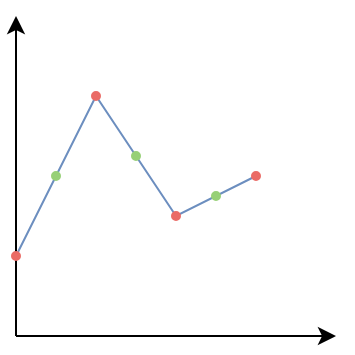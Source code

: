 <mxfile version="24.2.5" type="github" pages="3">
  <diagram name="Page-1" id="7lC1wY_W-eXGNm7Z-748">
    <mxGraphModel dx="441" dy="233" grid="1" gridSize="10" guides="1" tooltips="1" connect="1" arrows="1" fold="1" page="1" pageScale="1" pageWidth="827" pageHeight="1169" math="0" shadow="0">
      <root>
        <mxCell id="0" />
        <mxCell id="1" parent="0" />
        <mxCell id="-79znvVerR0_qtRQGJDM-1" value="" style="endArrow=classic;html=1;rounded=0;" parent="1" edge="1">
          <mxGeometry width="50" height="50" relative="1" as="geometry">
            <mxPoint x="360" y="240" as="sourcePoint" />
            <mxPoint x="520" y="240" as="targetPoint" />
          </mxGeometry>
        </mxCell>
        <mxCell id="-79znvVerR0_qtRQGJDM-2" value="" style="endArrow=classic;html=1;rounded=0;" parent="1" edge="1">
          <mxGeometry width="50" height="50" relative="1" as="geometry">
            <mxPoint x="360" y="240" as="sourcePoint" />
            <mxPoint x="360" y="80" as="targetPoint" />
          </mxGeometry>
        </mxCell>
        <mxCell id="-79znvVerR0_qtRQGJDM-3" value="" style="endArrow=none;html=1;rounded=0;fillColor=#dae8fc;strokeColor=#6c8ebf;" parent="1" edge="1">
          <mxGeometry width="50" height="50" relative="1" as="geometry">
            <mxPoint x="360" y="200" as="sourcePoint" />
            <mxPoint x="480" y="160" as="targetPoint" />
            <Array as="points">
              <mxPoint x="400" y="120" />
              <mxPoint x="440" y="180" />
            </Array>
          </mxGeometry>
        </mxCell>
        <mxCell id="-79znvVerR0_qtRQGJDM-5" value="" style="ellipse;whiteSpace=wrap;html=1;aspect=fixed;fillStyle=auto;fillColor=#EA6B66;strokeColor=#EA6B66;" parent="1" vertex="1">
          <mxGeometry x="478" y="158" width="4" height="4" as="geometry" />
        </mxCell>
        <mxCell id="-79znvVerR0_qtRQGJDM-6" value="" style="ellipse;whiteSpace=wrap;html=1;aspect=fixed;fillStyle=auto;fillColor=#EA6B66;strokeColor=#EA6B66;" parent="1" vertex="1">
          <mxGeometry x="438" y="178" width="4" height="4" as="geometry" />
        </mxCell>
        <mxCell id="-79znvVerR0_qtRQGJDM-7" value="" style="ellipse;whiteSpace=wrap;html=1;aspect=fixed;fillStyle=auto;fillColor=#EA6B66;strokeColor=#EA6B66;" parent="1" vertex="1">
          <mxGeometry x="398" y="118" width="4" height="4" as="geometry" />
        </mxCell>
        <mxCell id="-79znvVerR0_qtRQGJDM-8" value="" style="ellipse;whiteSpace=wrap;html=1;aspect=fixed;fillStyle=auto;fillColor=#EA6B66;strokeColor=#EA6B66;" parent="1" vertex="1">
          <mxGeometry x="358" y="198" width="4" height="4" as="geometry" />
        </mxCell>
        <mxCell id="-79znvVerR0_qtRQGJDM-9" value="" style="ellipse;whiteSpace=wrap;html=1;aspect=fixed;fillStyle=auto;fillColor=#97D077;strokeColor=#97D077;" parent="1" vertex="1">
          <mxGeometry x="458" y="168" width="4" height="4" as="geometry" />
        </mxCell>
        <mxCell id="-79znvVerR0_qtRQGJDM-14" value="" style="ellipse;whiteSpace=wrap;html=1;aspect=fixed;fillStyle=auto;fillColor=#97D077;strokeColor=#97D077;" parent="1" vertex="1">
          <mxGeometry x="418" y="148" width="4" height="4" as="geometry" />
        </mxCell>
        <mxCell id="-79znvVerR0_qtRQGJDM-15" value="" style="ellipse;whiteSpace=wrap;html=1;aspect=fixed;fillStyle=auto;fillColor=#97D077;strokeColor=#97D077;" parent="1" vertex="1">
          <mxGeometry x="378" y="158" width="4" height="4" as="geometry" />
        </mxCell>
      </root>
    </mxGraphModel>
  </diagram>
  <diagram id="3DKmyJG8LxUqgfcEALIt" name="Kretstegning">
    <mxGraphModel dx="690" dy="765" grid="1" gridSize="10" guides="1" tooltips="1" connect="1" arrows="1" fold="1" page="0" pageScale="1" pageWidth="827" pageHeight="1169" math="0" shadow="0">
      <root>
        <mxCell id="0" />
        <mxCell id="1" parent="0" />
        <mxCell id="Viza8qYaEhnaP10Toxvq-2" value="" style="endArrow=none;html=1;rounded=0;fillColor=#f8cecc;strokeColor=#b85450;" edge="1" parent="1">
          <mxGeometry width="50" height="50" relative="1" as="geometry">
            <mxPoint x="340" y="220" as="sourcePoint" />
            <mxPoint x="460" y="220" as="targetPoint" />
          </mxGeometry>
        </mxCell>
        <mxCell id="Viza8qYaEhnaP10Toxvq-3" value="" style="endArrow=none;html=1;rounded=0;fillColor=#f8cecc;strokeColor=#b85450;" edge="1" parent="1">
          <mxGeometry width="50" height="50" relative="1" as="geometry">
            <mxPoint x="340" y="310" as="sourcePoint" />
            <mxPoint x="460" y="310" as="targetPoint" />
          </mxGeometry>
        </mxCell>
        <mxCell id="Viza8qYaEhnaP10Toxvq-6" value="" style="endArrow=none;html=1;rounded=0;fillColor=#f8cecc;strokeColor=#b85450;" edge="1" parent="1">
          <mxGeometry width="50" height="50" relative="1" as="geometry">
            <mxPoint x="340" y="129.79" as="sourcePoint" />
            <mxPoint x="460" y="129.79" as="targetPoint" />
          </mxGeometry>
        </mxCell>
        <mxCell id="Viza8qYaEhnaP10Toxvq-7" value="Wedge Board" style="rounded=0;whiteSpace=wrap;html=1;align=left;verticalAlign=middle;labelPosition=center;verticalLabelPosition=middle;" vertex="1" parent="1">
          <mxGeometry x="320" y="-140" width="160" height="160" as="geometry" />
        </mxCell>
        <mxCell id="Viza8qYaEhnaP10Toxvq-8" value="GPIO20" style="text;html=1;align=right;verticalAlign=middle;resizable=0;points=[];autosize=1;strokeColor=none;fillColor=none;fontSize=9;spacingLeft=0;spacingTop=0;spacingRight=4;" vertex="1" parent="1">
          <mxGeometry x="420" y="-100" width="60" height="20" as="geometry" />
        </mxCell>
        <mxCell id="Viza8qYaEhnaP10Toxvq-9" value="GPIO19" style="text;html=1;align=right;verticalAlign=middle;resizable=0;points=[];autosize=1;strokeColor=none;fillColor=none;fontSize=9;spacingLeft=0;spacingTop=0;spacingRight=4;" vertex="1" parent="1">
          <mxGeometry x="420" y="-120" width="60" height="20" as="geometry" />
        </mxCell>
        <mxCell id="Viza8qYaEhnaP10Toxvq-10" value="GPIO18" style="text;html=1;align=right;verticalAlign=middle;resizable=0;points=[];autosize=1;strokeColor=none;fillColor=none;fontSize=9;spacingLeft=0;spacingTop=0;spacingRight=4;" vertex="1" parent="1">
          <mxGeometry x="420" y="-140" width="60" height="20" as="geometry" />
        </mxCell>
        <mxCell id="Viza8qYaEhnaP10Toxvq-11" value="GPIO22" style="text;html=1;align=right;verticalAlign=middle;resizable=0;points=[];autosize=1;strokeColor=none;fillColor=none;fontSize=9;spacingLeft=0;spacingTop=0;spacingRight=4;" vertex="1" parent="1">
          <mxGeometry x="420" y="-60" width="60" height="20" as="geometry" />
        </mxCell>
        <mxCell id="Viza8qYaEhnaP10Toxvq-12" value="GPIO21" style="text;html=1;align=right;verticalAlign=middle;resizable=0;points=[];autosize=1;strokeColor=none;fillColor=none;fontSize=9;spacingLeft=0;spacingTop=0;spacingRight=4;" vertex="1" parent="1">
          <mxGeometry x="420" y="-80" width="60" height="20" as="geometry" />
        </mxCell>
        <mxCell id="Viza8qYaEhnaP10Toxvq-13" value="GPIO26" style="text;html=1;align=right;verticalAlign=middle;resizable=0;points=[];autosize=1;strokeColor=none;fillColor=none;fontSize=9;spacingLeft=0;spacingTop=0;spacingRight=4;" vertex="1" parent="1">
          <mxGeometry x="420" y="-40" width="60" height="20" as="geometry" />
        </mxCell>
        <mxCell id="Viza8qYaEhnaP10Toxvq-14" value="GPIO27" style="text;html=1;align=right;verticalAlign=middle;resizable=0;points=[];autosize=1;strokeColor=none;fillColor=none;fontSize=9;spacingLeft=0;spacingTop=0;spacingRight=4;" vertex="1" parent="1">
          <mxGeometry x="420" y="-20" width="60" height="20" as="geometry" />
        </mxCell>
        <mxCell id="Viza8qYaEhnaP10Toxvq-15" value="GND" style="text;html=1;align=right;verticalAlign=middle;resizable=0;points=[];autosize=1;strokeColor=none;fillColor=none;fontSize=9;horizontal=1;rotation=90;spacingLeft=0;spacingTop=0;spacingRight=4;" vertex="1" parent="1">
          <mxGeometry x="340" y="-10" width="40" height="20" as="geometry" />
        </mxCell>
        <mxCell id="Viza8qYaEhnaP10Toxvq-16" value="3.3V" style="text;html=1;align=right;verticalAlign=middle;resizable=0;points=[];autosize=1;strokeColor=none;fillColor=none;fontSize=9;rotation=90;spacingLeft=0;spacingTop=0;spacingRight=4;" vertex="1" parent="1">
          <mxGeometry x="380" y="-10" width="40" height="20" as="geometry" />
        </mxCell>
        <mxCell id="Viza8qYaEhnaP10Toxvq-19" value="" style="endArrow=classic;html=1;rounded=0;fillColor=#dae8fc;strokeColor=#6c8ebf;" edge="1" parent="1" source="Viza8qYaEhnaP10Toxvq-54">
          <mxGeometry width="50" height="50" relative="1" as="geometry">
            <mxPoint x="510" y="-90.18" as="sourcePoint" />
            <mxPoint x="480" y="-90.18" as="targetPoint" />
            <Array as="points">
              <mxPoint x="540" y="350" />
              <mxPoint x="540" y="-90" />
            </Array>
          </mxGeometry>
        </mxCell>
        <mxCell id="Viza8qYaEhnaP10Toxvq-20" value="" style="endArrow=classic;html=1;rounded=0;fillColor=#dae8fc;strokeColor=#6c8ebf;" edge="1" parent="1" source="Viza8qYaEhnaP10Toxvq-64">
          <mxGeometry width="50" height="50" relative="1" as="geometry">
            <mxPoint x="510" y="-70.18" as="sourcePoint" />
            <mxPoint x="480" y="-70.18" as="targetPoint" />
            <Array as="points">
              <mxPoint x="530" y="260" />
              <mxPoint x="530" y="-70" />
            </Array>
          </mxGeometry>
        </mxCell>
        <mxCell id="Viza8qYaEhnaP10Toxvq-21" value="" style="endArrow=classic;html=1;rounded=0;fillColor=#dae8fc;strokeColor=#6c8ebf;" edge="1" parent="1" source="Viza8qYaEhnaP10Toxvq-74">
          <mxGeometry width="50" height="50" relative="1" as="geometry">
            <mxPoint x="520" y="170" as="sourcePoint" />
            <mxPoint x="480" y="-50.18" as="targetPoint" />
            <Array as="points">
              <mxPoint x="520" y="170" />
              <mxPoint x="520" y="-50" />
            </Array>
          </mxGeometry>
        </mxCell>
        <mxCell id="Viza8qYaEhnaP10Toxvq-22" value="" style="endArrow=none;html=1;rounded=0;endFill=0;fillColor=#fff2cc;strokeColor=#d6b656;entryX=0.5;entryY=0;entryDx=0;entryDy=0;" edge="1" parent="1" source="Viza8qYaEhnaP10Toxvq-14" target="Viza8qYaEhnaP10Toxvq-108">
          <mxGeometry width="50" height="50" relative="1" as="geometry">
            <mxPoint x="480" y="-10.3" as="sourcePoint" />
            <mxPoint x="500" y="400" as="targetPoint" />
            <Array as="points">
              <mxPoint x="500" y="-10" />
            </Array>
          </mxGeometry>
        </mxCell>
        <mxCell id="Viza8qYaEhnaP10Toxvq-25" value="" style="endArrow=none;html=1;rounded=0;fillColor=#fff2cc;strokeColor=#d6b656;" edge="1" parent="1" source="Viza8qYaEhnaP10Toxvq-55">
          <mxGeometry width="50" height="50" relative="1" as="geometry">
            <mxPoint x="450" y="370" as="sourcePoint" />
            <mxPoint x="500" y="370" as="targetPoint" />
          </mxGeometry>
        </mxCell>
        <mxCell id="Viza8qYaEhnaP10Toxvq-26" value="" style="endArrow=none;html=1;rounded=0;fillColor=#fff2cc;strokeColor=#d6b656;" edge="1" parent="1" source="Viza8qYaEhnaP10Toxvq-65">
          <mxGeometry width="50" height="50" relative="1" as="geometry">
            <mxPoint x="450" y="280" as="sourcePoint" />
            <mxPoint x="500" y="280" as="targetPoint" />
          </mxGeometry>
        </mxCell>
        <mxCell id="Viza8qYaEhnaP10Toxvq-27" value="" style="endArrow=none;html=1;rounded=0;fillColor=#fff2cc;strokeColor=#d6b656;" edge="1" parent="1" source="Viza8qYaEhnaP10Toxvq-75">
          <mxGeometry width="50" height="50" relative="1" as="geometry">
            <mxPoint x="450" y="190" as="sourcePoint" />
            <mxPoint x="500" y="190" as="targetPoint" />
          </mxGeometry>
        </mxCell>
        <mxCell id="Viza8qYaEhnaP10Toxvq-48" value="" style="group" vertex="1" connectable="0" parent="1">
          <mxGeometry x="360" y="300" width="80" height="80" as="geometry" />
        </mxCell>
        <mxCell id="Viza8qYaEhnaP10Toxvq-49" value="" style="rounded=0;whiteSpace=wrap;html=1;rotation=-90;" vertex="1" parent="Viza8qYaEhnaP10Toxvq-48">
          <mxGeometry width="80" height="80" as="geometry" />
        </mxCell>
        <mxCell id="Viza8qYaEhnaP10Toxvq-50" value="IN+" style="text;html=1;strokeColor=none;fillColor=none;align=center;verticalAlign=middle;whiteSpace=wrap;rounded=0;rotation=0;fontSize=9;" vertex="1" parent="Viza8qYaEhnaP10Toxvq-48">
          <mxGeometry y="20" width="40" height="20" as="geometry" />
        </mxCell>
        <mxCell id="Viza8qYaEhnaP10Toxvq-51" value="IN-" style="text;html=1;strokeColor=none;fillColor=none;align=center;verticalAlign=middle;whiteSpace=wrap;rounded=0;rotation=0;fontSize=9;" vertex="1" parent="Viza8qYaEhnaP10Toxvq-48">
          <mxGeometry y="40" width="40" height="20" as="geometry" />
        </mxCell>
        <mxCell id="Viza8qYaEhnaP10Toxvq-52" value="V&lt;sub style=&quot;font-size: 9px;&quot;&gt;SS&lt;/sub&gt;" style="text;html=1;strokeColor=none;fillColor=none;align=center;verticalAlign=middle;whiteSpace=wrap;rounded=0;rotation=0;fontSize=9;" vertex="1" parent="Viza8qYaEhnaP10Toxvq-48">
          <mxGeometry y="60" width="40" height="20" as="geometry" />
        </mxCell>
        <mxCell id="Viza8qYaEhnaP10Toxvq-53" value="V&lt;sub style=&quot;font-size: 9px;&quot;&gt;DD&lt;/sub&gt;" style="text;html=1;strokeColor=none;fillColor=none;align=center;verticalAlign=middle;whiteSpace=wrap;rounded=0;rotation=0;fontSize=9;" vertex="1" parent="Viza8qYaEhnaP10Toxvq-48">
          <mxGeometry x="40" width="40" height="20" as="geometry" />
        </mxCell>
        <mxCell id="Viza8qYaEhnaP10Toxvq-54" value="D&lt;span style=&quot;font-size: 9px;&quot;&gt;&lt;sub style=&quot;font-size: 9px;&quot;&gt;OUT&lt;/sub&gt;&lt;/span&gt;" style="text;html=1;strokeColor=none;fillColor=none;align=center;verticalAlign=middle;whiteSpace=wrap;rounded=0;rotation=0;fontSize=9;" vertex="1" parent="Viza8qYaEhnaP10Toxvq-48">
          <mxGeometry x="40" y="40" width="40" height="20" as="geometry" />
        </mxCell>
        <mxCell id="Viza8qYaEhnaP10Toxvq-55" value="CS" style="text;html=1;strokeColor=none;fillColor=none;align=center;verticalAlign=middle;whiteSpace=wrap;rounded=0;rotation=0;horizontal=1;fontSize=9;" vertex="1" parent="Viza8qYaEhnaP10Toxvq-48">
          <mxGeometry x="40" y="60" width="40" height="20" as="geometry" />
        </mxCell>
        <mxCell id="Viza8qYaEhnaP10Toxvq-56" value="CLK" style="text;html=1;strokeColor=none;fillColor=none;align=center;verticalAlign=middle;whiteSpace=wrap;rounded=0;rotation=0;fontSize=9;" vertex="1" parent="Viza8qYaEhnaP10Toxvq-48">
          <mxGeometry x="40" y="20" width="40" height="20" as="geometry" />
        </mxCell>
        <mxCell id="Viza8qYaEhnaP10Toxvq-57" value="V&lt;sub style=&quot;font-size: 9px;&quot;&gt;REF&lt;/sub&gt;" style="text;html=1;strokeColor=none;fillColor=none;align=center;verticalAlign=middle;whiteSpace=wrap;rounded=0;rotation=0;fontSize=9;" vertex="1" parent="Viza8qYaEhnaP10Toxvq-48">
          <mxGeometry width="38" height="20" as="geometry" />
        </mxCell>
        <mxCell id="Viza8qYaEhnaP10Toxvq-58" value="" style="group" vertex="1" connectable="0" parent="1">
          <mxGeometry x="360" y="210" width="80" height="80" as="geometry" />
        </mxCell>
        <mxCell id="Viza8qYaEhnaP10Toxvq-59" value="" style="rounded=0;whiteSpace=wrap;html=1;rotation=-90;" vertex="1" parent="Viza8qYaEhnaP10Toxvq-58">
          <mxGeometry width="80" height="80" as="geometry" />
        </mxCell>
        <mxCell id="Viza8qYaEhnaP10Toxvq-60" value="IN+" style="text;html=1;strokeColor=none;fillColor=none;align=center;verticalAlign=middle;whiteSpace=wrap;rounded=0;rotation=0;fontSize=9;" vertex="1" parent="Viza8qYaEhnaP10Toxvq-58">
          <mxGeometry y="20" width="40" height="20" as="geometry" />
        </mxCell>
        <mxCell id="Viza8qYaEhnaP10Toxvq-61" value="IN-" style="text;html=1;strokeColor=none;fillColor=none;align=center;verticalAlign=middle;whiteSpace=wrap;rounded=0;rotation=0;fontSize=9;" vertex="1" parent="Viza8qYaEhnaP10Toxvq-58">
          <mxGeometry y="40" width="40" height="20" as="geometry" />
        </mxCell>
        <mxCell id="Viza8qYaEhnaP10Toxvq-62" value="V&lt;sub style=&quot;font-size: 9px;&quot;&gt;SS&lt;/sub&gt;" style="text;html=1;strokeColor=none;fillColor=none;align=center;verticalAlign=middle;whiteSpace=wrap;rounded=0;rotation=0;fontSize=9;" vertex="1" parent="Viza8qYaEhnaP10Toxvq-58">
          <mxGeometry y="60" width="40" height="20" as="geometry" />
        </mxCell>
        <mxCell id="Viza8qYaEhnaP10Toxvq-63" value="V&lt;sub style=&quot;font-size: 9px;&quot;&gt;DD&lt;/sub&gt;" style="text;html=1;strokeColor=none;fillColor=none;align=center;verticalAlign=middle;whiteSpace=wrap;rounded=0;rotation=0;fontSize=9;" vertex="1" parent="Viza8qYaEhnaP10Toxvq-58">
          <mxGeometry x="40" width="40" height="20" as="geometry" />
        </mxCell>
        <mxCell id="Viza8qYaEhnaP10Toxvq-64" value="D&lt;span style=&quot;font-size: 9px;&quot;&gt;&lt;sub style=&quot;font-size: 9px;&quot;&gt;OUT&lt;/sub&gt;&lt;/span&gt;" style="text;html=1;strokeColor=none;fillColor=none;align=center;verticalAlign=middle;whiteSpace=wrap;rounded=0;rotation=0;fontSize=9;" vertex="1" parent="Viza8qYaEhnaP10Toxvq-58">
          <mxGeometry x="40" y="40" width="40" height="20" as="geometry" />
        </mxCell>
        <mxCell id="Viza8qYaEhnaP10Toxvq-65" value="CS" style="text;html=1;strokeColor=none;fillColor=none;align=center;verticalAlign=middle;whiteSpace=wrap;rounded=0;rotation=0;horizontal=1;fontSize=9;" vertex="1" parent="Viza8qYaEhnaP10Toxvq-58">
          <mxGeometry x="40" y="60" width="40" height="20" as="geometry" />
        </mxCell>
        <mxCell id="Viza8qYaEhnaP10Toxvq-66" value="CLK" style="text;html=1;strokeColor=none;fillColor=none;align=center;verticalAlign=middle;whiteSpace=wrap;rounded=0;rotation=0;fontSize=9;" vertex="1" parent="Viza8qYaEhnaP10Toxvq-58">
          <mxGeometry x="40" y="20" width="40" height="20" as="geometry" />
        </mxCell>
        <mxCell id="Viza8qYaEhnaP10Toxvq-67" value="V&lt;sub style=&quot;font-size: 9px;&quot;&gt;REF&lt;/sub&gt;" style="text;html=1;strokeColor=none;fillColor=none;align=center;verticalAlign=middle;whiteSpace=wrap;rounded=0;rotation=0;fontSize=9;" vertex="1" parent="Viza8qYaEhnaP10Toxvq-58">
          <mxGeometry width="38" height="20" as="geometry" />
        </mxCell>
        <mxCell id="Viza8qYaEhnaP10Toxvq-68" value="" style="group" vertex="1" connectable="0" parent="1">
          <mxGeometry x="360" y="120" width="80" height="80" as="geometry" />
        </mxCell>
        <mxCell id="Viza8qYaEhnaP10Toxvq-69" value="" style="rounded=0;whiteSpace=wrap;html=1;rotation=-90;" vertex="1" parent="Viza8qYaEhnaP10Toxvq-68">
          <mxGeometry width="80" height="80" as="geometry" />
        </mxCell>
        <mxCell id="Viza8qYaEhnaP10Toxvq-70" value="IN+" style="text;html=1;strokeColor=none;fillColor=none;align=center;verticalAlign=middle;whiteSpace=wrap;rounded=0;rotation=0;fontSize=9;" vertex="1" parent="Viza8qYaEhnaP10Toxvq-68">
          <mxGeometry y="20" width="40" height="20" as="geometry" />
        </mxCell>
        <mxCell id="Viza8qYaEhnaP10Toxvq-71" value="IN-" style="text;html=1;strokeColor=none;fillColor=none;align=center;verticalAlign=middle;whiteSpace=wrap;rounded=0;rotation=0;fontSize=9;" vertex="1" parent="Viza8qYaEhnaP10Toxvq-68">
          <mxGeometry y="40" width="40" height="20" as="geometry" />
        </mxCell>
        <mxCell id="Viza8qYaEhnaP10Toxvq-72" value="V&lt;sub style=&quot;font-size: 9px;&quot;&gt;SS&lt;/sub&gt;" style="text;html=1;strokeColor=none;fillColor=none;align=center;verticalAlign=middle;whiteSpace=wrap;rounded=0;rotation=0;fontSize=9;" vertex="1" parent="Viza8qYaEhnaP10Toxvq-68">
          <mxGeometry y="60" width="40" height="20" as="geometry" />
        </mxCell>
        <mxCell id="Viza8qYaEhnaP10Toxvq-73" value="V&lt;sub style=&quot;font-size: 9px;&quot;&gt;DD&lt;/sub&gt;" style="text;html=1;strokeColor=none;fillColor=none;align=center;verticalAlign=middle;whiteSpace=wrap;rounded=0;rotation=0;fontSize=9;" vertex="1" parent="Viza8qYaEhnaP10Toxvq-68">
          <mxGeometry x="40" width="40" height="20" as="geometry" />
        </mxCell>
        <mxCell id="Viza8qYaEhnaP10Toxvq-74" value="D&lt;span style=&quot;font-size: 9px;&quot;&gt;&lt;sub style=&quot;font-size: 9px;&quot;&gt;OUT&lt;/sub&gt;&lt;/span&gt;" style="text;html=1;strokeColor=none;fillColor=none;align=center;verticalAlign=middle;whiteSpace=wrap;rounded=0;rotation=0;fontSize=9;" vertex="1" parent="Viza8qYaEhnaP10Toxvq-68">
          <mxGeometry x="40" y="40" width="40" height="20" as="geometry" />
        </mxCell>
        <mxCell id="Viza8qYaEhnaP10Toxvq-75" value="CS" style="text;html=1;strokeColor=none;fillColor=none;align=center;verticalAlign=middle;whiteSpace=wrap;rounded=0;rotation=0;horizontal=1;fontSize=9;" vertex="1" parent="Viza8qYaEhnaP10Toxvq-68">
          <mxGeometry x="40" y="60" width="40" height="20" as="geometry" />
        </mxCell>
        <mxCell id="Viza8qYaEhnaP10Toxvq-76" value="CLK" style="text;html=1;strokeColor=none;fillColor=none;align=center;verticalAlign=middle;whiteSpace=wrap;rounded=0;rotation=0;fontSize=9;" vertex="1" parent="Viza8qYaEhnaP10Toxvq-68">
          <mxGeometry x="40" y="20" width="40" height="20" as="geometry" />
        </mxCell>
        <mxCell id="Viza8qYaEhnaP10Toxvq-77" value="V&lt;sub style=&quot;font-size: 9px;&quot;&gt;REF&lt;/sub&gt;" style="text;html=1;strokeColor=none;fillColor=none;align=center;verticalAlign=middle;whiteSpace=wrap;rounded=0;rotation=0;fontSize=9;" vertex="1" parent="Viza8qYaEhnaP10Toxvq-68">
          <mxGeometry width="38" height="20" as="geometry" />
        </mxCell>
        <mxCell id="Viza8qYaEhnaP10Toxvq-78" value="" style="endArrow=none;html=1;rounded=0;" edge="1" parent="Viza8qYaEhnaP10Toxvq-68" source="Viza8qYaEhnaP10Toxvq-71" target="Viza8qYaEhnaP10Toxvq-72">
          <mxGeometry width="50" height="50" relative="1" as="geometry">
            <mxPoint x="-30" y="70" as="sourcePoint" />
            <mxPoint x="10" y="20" as="targetPoint" />
            <Array as="points">
              <mxPoint x="-30" y="50" />
              <mxPoint x="-30" y="70" />
            </Array>
          </mxGeometry>
        </mxCell>
        <mxCell id="Viza8qYaEhnaP10Toxvq-79" value="" style="endArrow=none;html=1;rounded=0;endFill=0;fillColor=#d5e8d4;strokeColor=#82b366;entryX=0.5;entryY=0;entryDx=0;entryDy=0;" edge="1" parent="1" source="Viza8qYaEhnaP10Toxvq-13" target="Viza8qYaEhnaP10Toxvq-103">
          <mxGeometry width="50" height="50" relative="1" as="geometry">
            <mxPoint x="490" y="-30.32" as="sourcePoint" />
            <mxPoint x="510" y="340" as="targetPoint" />
            <Array as="points">
              <mxPoint x="510" y="-30.02" />
            </Array>
          </mxGeometry>
        </mxCell>
        <mxCell id="Viza8qYaEhnaP10Toxvq-82" value="" style="endArrow=none;html=1;rounded=0;fillColor=#d5e8d4;strokeColor=#82b366;" edge="1" parent="1">
          <mxGeometry width="50" height="50" relative="1" as="geometry">
            <mxPoint x="440" y="330" as="sourcePoint" />
            <mxPoint x="510" y="330" as="targetPoint" />
          </mxGeometry>
        </mxCell>
        <mxCell id="Viza8qYaEhnaP10Toxvq-83" value="" style="endArrow=none;html=1;rounded=0;fillColor=#d5e8d4;strokeColor=#82b366;" edge="1" parent="1">
          <mxGeometry width="50" height="50" relative="1" as="geometry">
            <mxPoint x="440" y="240" as="sourcePoint" />
            <mxPoint x="510" y="240" as="targetPoint" />
          </mxGeometry>
        </mxCell>
        <mxCell id="Viza8qYaEhnaP10Toxvq-84" value="" style="endArrow=none;html=1;rounded=0;fillColor=#d5e8d4;strokeColor=#82b366;" edge="1" parent="1">
          <mxGeometry width="50" height="50" relative="1" as="geometry">
            <mxPoint x="440" y="150" as="sourcePoint" />
            <mxPoint x="510" y="150" as="targetPoint" />
          </mxGeometry>
        </mxCell>
        <mxCell id="Viza8qYaEhnaP10Toxvq-85" value="LPF" style="rounded=0;whiteSpace=wrap;html=1;" vertex="1" parent="1">
          <mxGeometry x="380" y="60" width="40" height="20" as="geometry" />
        </mxCell>
        <mxCell id="Viza8qYaEhnaP10Toxvq-86" value="" style="endArrow=none;html=1;rounded=0;fillColor=#f8cecc;strokeColor=#b85450;" edge="1" parent="1" source="Viza8qYaEhnaP10Toxvq-85" target="Viza8qYaEhnaP10Toxvq-16">
          <mxGeometry width="50" height="50" relative="1" as="geometry">
            <mxPoint x="390" y="90" as="sourcePoint" />
            <mxPoint x="440" y="40" as="targetPoint" />
          </mxGeometry>
        </mxCell>
        <mxCell id="Viza8qYaEhnaP10Toxvq-87" value="" style="endArrow=none;html=1;rounded=0;fillColor=#f8cecc;strokeColor=#b85450;" edge="1" parent="1" target="Viza8qYaEhnaP10Toxvq-85">
          <mxGeometry width="50" height="50" relative="1" as="geometry">
            <mxPoint x="400" y="100" as="sourcePoint" />
            <mxPoint x="440" y="100" as="targetPoint" />
          </mxGeometry>
        </mxCell>
        <mxCell id="Viza8qYaEhnaP10Toxvq-88" value="" style="endArrow=none;html=1;rounded=0;fillColor=#f8cecc;strokeColor=#b85450;" edge="1" parent="1">
          <mxGeometry width="50" height="50" relative="1" as="geometry">
            <mxPoint x="340" y="100" as="sourcePoint" />
            <mxPoint x="460" y="100" as="targetPoint" />
          </mxGeometry>
        </mxCell>
        <mxCell id="Viza8qYaEhnaP10Toxvq-89" value="" style="endArrow=none;html=1;rounded=0;fillColor=#f8cecc;strokeColor=#b85450;exitX=0.5;exitY=0;exitDx=0;exitDy=0;" edge="1" parent="1" source="Viza8qYaEhnaP10Toxvq-98">
          <mxGeometry width="50" height="50" relative="1" as="geometry">
            <mxPoint x="460" y="330" as="sourcePoint" />
            <mxPoint x="460" y="100" as="targetPoint" />
          </mxGeometry>
        </mxCell>
        <mxCell id="Viza8qYaEhnaP10Toxvq-90" value="" style="endArrow=none;html=1;rounded=0;fillColor=#f8cecc;strokeColor=#b85450;exitX=0.5;exitY=1;exitDx=0;exitDy=0;" edge="1" parent="1" source="Viza8qYaEhnaP10Toxvq-93">
          <mxGeometry width="50" height="50" relative="1" as="geometry">
            <mxPoint x="340" y="490" as="sourcePoint" />
            <mxPoint x="340" y="100" as="targetPoint" />
          </mxGeometry>
        </mxCell>
        <mxCell id="Viza8qYaEhnaP10Toxvq-91" value="" style="ellipse;whiteSpace=wrap;html=1;aspect=fixed;fillColor=#b3534e;strokeColor=#b85450;fillStyle=solid;gradientColor=none;" vertex="1" parent="1">
          <mxGeometry x="338" y="128" width="4" height="4" as="geometry" />
        </mxCell>
        <mxCell id="Viza8qYaEhnaP10Toxvq-92" value="" style="ellipse;whiteSpace=wrap;html=1;aspect=fixed;fillColor=#b3534e;strokeColor=#b85450;fillStyle=solid;gradientColor=none;" vertex="1" parent="1">
          <mxGeometry x="338" y="218" width="4" height="4" as="geometry" />
        </mxCell>
        <mxCell id="Viza8qYaEhnaP10Toxvq-93" value="" style="ellipse;whiteSpace=wrap;html=1;aspect=fixed;fillColor=#b3534e;strokeColor=#b85450;fillStyle=solid;gradientColor=none;" vertex="1" parent="1">
          <mxGeometry x="338" y="308" width="4" height="4" as="geometry" />
        </mxCell>
        <mxCell id="Viza8qYaEhnaP10Toxvq-98" value="" style="ellipse;whiteSpace=wrap;html=1;aspect=fixed;fillColor=#b3534e;strokeColor=#b85450;fillStyle=solid;gradientColor=none;" vertex="1" parent="1">
          <mxGeometry x="458" y="308" width="4" height="4" as="geometry" />
        </mxCell>
        <mxCell id="Viza8qYaEhnaP10Toxvq-99" value="" style="ellipse;whiteSpace=wrap;html=1;aspect=fixed;fillColor=#b3534e;strokeColor=#b85450;fillStyle=solid;gradientColor=none;" vertex="1" parent="1">
          <mxGeometry x="458" y="218" width="4" height="4" as="geometry" />
        </mxCell>
        <mxCell id="Viza8qYaEhnaP10Toxvq-100" value="" style="ellipse;whiteSpace=wrap;html=1;aspect=fixed;fillColor=#b3534e;strokeColor=#b85450;fillStyle=solid;gradientColor=none;" vertex="1" parent="1">
          <mxGeometry x="458" y="128" width="4" height="4" as="geometry" />
        </mxCell>
        <mxCell id="Viza8qYaEhnaP10Toxvq-101" value="" style="ellipse;whiteSpace=wrap;html=1;aspect=fixed;fillColor=#b3534e;strokeColor=#b85450;fillStyle=solid;gradientColor=none;" vertex="1" parent="1">
          <mxGeometry x="398" y="98" width="4" height="4" as="geometry" />
        </mxCell>
        <mxCell id="Viza8qYaEhnaP10Toxvq-102" value="" style="ellipse;whiteSpace=wrap;html=1;aspect=fixed;fillColor=#86b264;strokeColor=#82b366;fillStyle=solid;" vertex="1" parent="1">
          <mxGeometry x="508" y="148" width="4" height="4" as="geometry" />
        </mxCell>
        <mxCell id="Viza8qYaEhnaP10Toxvq-103" value="" style="ellipse;whiteSpace=wrap;html=1;aspect=fixed;fillColor=#86b264;strokeColor=#82b366;fillStyle=solid;" vertex="1" parent="1">
          <mxGeometry x="508" y="328" width="4" height="4" as="geometry" />
        </mxCell>
        <mxCell id="Viza8qYaEhnaP10Toxvq-105" value="" style="ellipse;whiteSpace=wrap;html=1;aspect=fixed;fillColor=#86b264;strokeColor=#82b366;fillStyle=solid;" vertex="1" parent="1">
          <mxGeometry x="508" y="238" width="4" height="4" as="geometry" />
        </mxCell>
        <mxCell id="Viza8qYaEhnaP10Toxvq-106" value="" style="ellipse;whiteSpace=wrap;html=1;aspect=fixed;fillColor=#d3b552;strokeColor=#d6b656;fillStyle=solid;" vertex="1" parent="1">
          <mxGeometry x="498" y="188" width="4" height="4" as="geometry" />
        </mxCell>
        <mxCell id="Viza8qYaEhnaP10Toxvq-107" value="" style="ellipse;whiteSpace=wrap;html=1;aspect=fixed;fillColor=#d3b552;strokeColor=#d6b656;fillStyle=solid;" vertex="1" parent="1">
          <mxGeometry x="498" y="278" width="4" height="4" as="geometry" />
        </mxCell>
        <mxCell id="Viza8qYaEhnaP10Toxvq-108" value="" style="ellipse;whiteSpace=wrap;html=1;aspect=fixed;fillColor=#d3b552;strokeColor=#d6b656;fillStyle=solid;" vertex="1" parent="1">
          <mxGeometry x="498" y="368" width="4" height="4" as="geometry" />
        </mxCell>
        <mxCell id="Viza8qYaEhnaP10Toxvq-112" value="" style="endArrow=none;html=1;rounded=0;exitX=0.5;exitY=1;exitDx=0;exitDy=0;" edge="1" parent="1" source="Viza8qYaEhnaP10Toxvq-120">
          <mxGeometry width="50" height="50" relative="1" as="geometry">
            <mxPoint x="330" y="559.999" as="sourcePoint" />
            <mxPoint x="360" y="19.11" as="targetPoint" />
            <Array as="points">
              <mxPoint x="330" y="189.11" />
              <mxPoint x="330" y="90" />
              <mxPoint x="360" y="90" />
            </Array>
          </mxGeometry>
        </mxCell>
        <mxCell id="Viza8qYaEhnaP10Toxvq-113" value="" style="ellipse;whiteSpace=wrap;html=1;aspect=fixed;fillColor=#000000;strokeColor=#000000;fillStyle=solid;fontColor=#ffffff;" vertex="1" parent="1">
          <mxGeometry x="328" y="168" width="4" height="4" as="geometry" />
        </mxCell>
        <mxCell id="Viza8qYaEhnaP10Toxvq-114" value="" style="ellipse;whiteSpace=wrap;html=1;aspect=fixed;fillColor=#000000;strokeColor=#000000;fillStyle=solid;fontColor=#ffffff;" vertex="1" parent="1">
          <mxGeometry x="328" y="188" width="4" height="4" as="geometry" />
        </mxCell>
        <mxCell id="Viza8qYaEhnaP10Toxvq-115" value="" style="endArrow=none;html=1;rounded=0;" edge="1" parent="1">
          <mxGeometry width="50" height="50" relative="1" as="geometry">
            <mxPoint x="360" y="260" as="sourcePoint" />
            <mxPoint x="360" y="280" as="targetPoint" />
            <Array as="points">
              <mxPoint x="330" y="260" />
              <mxPoint x="330" y="280" />
            </Array>
          </mxGeometry>
        </mxCell>
        <mxCell id="Viza8qYaEhnaP10Toxvq-116" value="" style="ellipse;whiteSpace=wrap;html=1;aspect=fixed;fillColor=#000000;strokeColor=#000000;fillStyle=solid;fontColor=#ffffff;" vertex="1" parent="1">
          <mxGeometry x="328" y="258" width="4" height="4" as="geometry" />
        </mxCell>
        <mxCell id="Viza8qYaEhnaP10Toxvq-117" value="" style="ellipse;whiteSpace=wrap;html=1;aspect=fixed;fillColor=#000000;strokeColor=#000000;fillStyle=solid;fontColor=#ffffff;" vertex="1" parent="1">
          <mxGeometry x="328" y="278" width="4" height="4" as="geometry" />
        </mxCell>
        <mxCell id="Viza8qYaEhnaP10Toxvq-118" value="" style="endArrow=none;html=1;rounded=0;" edge="1" parent="1">
          <mxGeometry width="50" height="50" relative="1" as="geometry">
            <mxPoint x="360" y="350" as="sourcePoint" />
            <mxPoint x="360" y="370" as="targetPoint" />
            <Array as="points">
              <mxPoint x="330" y="350" />
              <mxPoint x="330" y="370" />
            </Array>
          </mxGeometry>
        </mxCell>
        <mxCell id="Viza8qYaEhnaP10Toxvq-119" value="" style="ellipse;whiteSpace=wrap;html=1;aspect=fixed;fillColor=#000000;strokeColor=#000000;fillStyle=solid;fontColor=#ffffff;" vertex="1" parent="1">
          <mxGeometry x="328" y="348" width="4" height="4" as="geometry" />
        </mxCell>
        <mxCell id="Viza8qYaEhnaP10Toxvq-120" value="" style="ellipse;whiteSpace=wrap;html=1;aspect=fixed;fillColor=#000000;strokeColor=#000000;fillStyle=solid;fontColor=#ffffff;" vertex="1" parent="1">
          <mxGeometry x="328" y="368" width="4" height="4" as="geometry" />
        </mxCell>
        <mxCell id="Viza8qYaEhnaP10Toxvq-127" value="" style="pointerEvents=1;verticalLabelPosition=bottom;shadow=0;dashed=0;align=center;html=1;verticalAlign=top;shape=mxgraph.electrical.signal_sources.protective_earth;" vertex="1" parent="1">
          <mxGeometry x="317.5" y="372" width="25" height="20" as="geometry" />
        </mxCell>
        <mxCell id="Viza8qYaEhnaP10Toxvq-128" value="" style="endArrow=classic;html=1;rounded=0;startArrow=none;startFill=0;endFill=1;fillColor=#e1d5e7;strokeColor=#9673a6;" edge="1" parent="1" target="Viza8qYaEhnaP10Toxvq-70">
          <mxGeometry width="50" height="50" relative="1" as="geometry">
            <mxPoint x="300" y="150" as="sourcePoint" />
            <mxPoint x="340" y="130" as="targetPoint" />
          </mxGeometry>
        </mxCell>
        <mxCell id="Viza8qYaEhnaP10Toxvq-129" value="" style="endArrow=classic;html=1;rounded=0;startArrow=none;startFill=0;endFill=1;fillColor=#e1d5e7;strokeColor=#9673a6;" edge="1" parent="1">
          <mxGeometry width="50" height="50" relative="1" as="geometry">
            <mxPoint x="300" y="240" as="sourcePoint" />
            <mxPoint x="360" y="240" as="targetPoint" />
          </mxGeometry>
        </mxCell>
        <mxCell id="Viza8qYaEhnaP10Toxvq-130" value="" style="endArrow=classic;html=1;rounded=0;startArrow=none;startFill=0;endFill=1;fillColor=#e1d5e7;strokeColor=#9673a6;" edge="1" parent="1">
          <mxGeometry width="50" height="50" relative="1" as="geometry">
            <mxPoint x="300" y="330" as="sourcePoint" />
            <mxPoint x="360" y="330" as="targetPoint" />
          </mxGeometry>
        </mxCell>
        <mxCell id="Viza8qYaEhnaP10Toxvq-138" value="" style="endArrow=none;html=1;rounded=0;strokeWidth=10;" edge="1" parent="1" source="Viza8qYaEhnaP10Toxvq-7">
          <mxGeometry width="50" height="50" relative="1" as="geometry">
            <mxPoint x="380" y="-30" as="sourcePoint" />
            <mxPoint x="240" y="-60" as="targetPoint" />
          </mxGeometry>
        </mxCell>
        <mxCell id="Viza8qYaEhnaP10Toxvq-139" value="40 pin ribbon" style="text;html=1;align=center;verticalAlign=middle;resizable=0;points=[];autosize=1;strokeColor=none;fillColor=none;" vertex="1" parent="1">
          <mxGeometry x="235" y="-90" width="90" height="30" as="geometry" />
        </mxCell>
        <mxCell id="Viza8qYaEhnaP10Toxvq-140" value="Raspberry Pi 3B" style="rounded=0;whiteSpace=wrap;html=1;" vertex="1" parent="1">
          <mxGeometry x="120" y="-90" width="120" height="60" as="geometry" />
        </mxCell>
        <mxCell id="Viza8qYaEhnaP10Toxvq-141" value="" style="rounded=0;whiteSpace=wrap;html=1;horizontal=0;" vertex="1" parent="1">
          <mxGeometry x="220" y="120" width="80" height="80" as="geometry" />
        </mxCell>
        <mxCell id="Viza8qYaEhnaP10Toxvq-142" value="" style="rounded=0;whiteSpace=wrap;html=1;horizontal=0;" vertex="1" parent="1">
          <mxGeometry x="220" y="210" width="80" height="80" as="geometry" />
        </mxCell>
        <mxCell id="Viza8qYaEhnaP10Toxvq-143" value="" style="rounded=0;whiteSpace=wrap;html=1;horizontal=0;" vertex="1" parent="1">
          <mxGeometry x="220" y="300" width="80" height="80" as="geometry" />
        </mxCell>
        <mxCell id="Viza8qYaEhnaP10Toxvq-144" value="" style="endArrow=none;html=1;rounded=0;exitX=0.5;exitY=0;exitDx=0;exitDy=0;" edge="1" parent="1" source="Viza8qYaEhnaP10Toxvq-150">
          <mxGeometry width="50" height="50" relative="1" as="geometry">
            <mxPoint x="190" y="340" as="sourcePoint" />
            <mxPoint x="330" y="90" as="targetPoint" />
            <Array as="points">
              <mxPoint x="190" y="90" />
            </Array>
          </mxGeometry>
        </mxCell>
        <mxCell id="Viza8qYaEhnaP10Toxvq-145" value="" style="ellipse;whiteSpace=wrap;html=1;aspect=fixed;fillColor=#000000;strokeColor=#000000;fillStyle=solid;fontColor=#ffffff;" vertex="1" parent="1">
          <mxGeometry x="188" y="178" width="4" height="4" as="geometry" />
        </mxCell>
        <mxCell id="Viza8qYaEhnaP10Toxvq-146" value="" style="endArrow=none;html=1;rounded=0;exitX=0;exitY=0.75;exitDx=0;exitDy=0;" edge="1" parent="1" source="Viza8qYaEhnaP10Toxvq-141">
          <mxGeometry width="50" height="50" relative="1" as="geometry">
            <mxPoint x="210" y="200" as="sourcePoint" />
            <mxPoint x="190" y="180" as="targetPoint" />
          </mxGeometry>
        </mxCell>
        <mxCell id="Viza8qYaEhnaP10Toxvq-148" value="" style="ellipse;whiteSpace=wrap;html=1;aspect=fixed;fillColor=#000000;strokeColor=#000000;fillStyle=solid;fontColor=#ffffff;" vertex="1" parent="1">
          <mxGeometry x="188" y="268" width="4" height="4" as="geometry" />
        </mxCell>
        <mxCell id="Viza8qYaEhnaP10Toxvq-149" value="" style="endArrow=none;html=1;rounded=0;exitX=0;exitY=0.75;exitDx=0;exitDy=0;" edge="1" parent="1">
          <mxGeometry width="50" height="50" relative="1" as="geometry">
            <mxPoint x="220" y="270" as="sourcePoint" />
            <mxPoint x="190" y="270" as="targetPoint" />
          </mxGeometry>
        </mxCell>
        <mxCell id="Viza8qYaEhnaP10Toxvq-150" value="" style="ellipse;whiteSpace=wrap;html=1;aspect=fixed;fillColor=#000000;strokeColor=#000000;fillStyle=solid;fontColor=#ffffff;" vertex="1" parent="1">
          <mxGeometry x="188" y="358" width="4" height="4" as="geometry" />
        </mxCell>
        <mxCell id="Viza8qYaEhnaP10Toxvq-151" value="" style="endArrow=none;html=1;rounded=0;exitX=0;exitY=0.75;exitDx=0;exitDy=0;" edge="1" parent="1" source="Viza8qYaEhnaP10Toxvq-143">
          <mxGeometry width="50" height="50" relative="1" as="geometry">
            <mxPoint x="220" y="360" as="sourcePoint" />
            <mxPoint x="190" y="360" as="targetPoint" />
          </mxGeometry>
        </mxCell>
        <mxCell id="Viza8qYaEhnaP10Toxvq-152" value="" style="ellipse;whiteSpace=wrap;html=1;aspect=fixed;fillColor=#B3534E;strokeColor=#b85450;fillStyle=solid;gradientColor=none;" vertex="1" parent="1">
          <mxGeometry x="198" y="138" width="4" height="4" as="geometry" />
        </mxCell>
        <mxCell id="Viza8qYaEhnaP10Toxvq-153" value="" style="endArrow=none;html=1;rounded=0;exitX=0;exitY=0.25;exitDx=0;exitDy=0;fillColor=#f8cecc;strokeColor=#b85450;" edge="1" parent="1" source="Viza8qYaEhnaP10Toxvq-141">
          <mxGeometry width="50" height="50" relative="1" as="geometry">
            <mxPoint x="210" y="160" as="sourcePoint" />
            <mxPoint x="200" y="140" as="targetPoint" />
          </mxGeometry>
        </mxCell>
        <mxCell id="Viza8qYaEhnaP10Toxvq-154" value="" style="ellipse;whiteSpace=wrap;html=1;aspect=fixed;fillColor=#B3534E;strokeColor=#b85450;fillStyle=solid;gradientColor=none;" vertex="1" parent="1">
          <mxGeometry x="198" y="228" width="4" height="4" as="geometry" />
        </mxCell>
        <mxCell id="Viza8qYaEhnaP10Toxvq-155" value="" style="endArrow=none;html=1;rounded=0;exitX=0;exitY=0.25;exitDx=0;exitDy=0;fillColor=#f8cecc;strokeColor=#b85450;" edge="1" parent="1">
          <mxGeometry width="50" height="50" relative="1" as="geometry">
            <mxPoint x="220" y="230" as="sourcePoint" />
            <mxPoint x="200" y="230" as="targetPoint" />
          </mxGeometry>
        </mxCell>
        <mxCell id="Viza8qYaEhnaP10Toxvq-156" value="" style="ellipse;whiteSpace=wrap;html=1;aspect=fixed;fillColor=#B3534E;strokeColor=#b85450;fillStyle=solid;gradientColor=none;" vertex="1" parent="1">
          <mxGeometry x="198" y="317" width="4" height="4" as="geometry" />
        </mxCell>
        <mxCell id="Viza8qYaEhnaP10Toxvq-157" value="" style="endArrow=none;html=1;rounded=0;exitX=0;exitY=0.25;exitDx=0;exitDy=0;fillColor=#f8cecc;strokeColor=#b85450;" edge="1" parent="1">
          <mxGeometry width="50" height="50" relative="1" as="geometry">
            <mxPoint x="220" y="319" as="sourcePoint" />
            <mxPoint x="200" y="319" as="targetPoint" />
          </mxGeometry>
        </mxCell>
        <mxCell id="Viza8qYaEhnaP10Toxvq-158" value="" style="endArrow=none;html=1;rounded=0;fillColor=#f8cecc;strokeColor=#b85450;exitX=0.5;exitY=0;exitDx=0;exitDy=0;" edge="1" parent="1" source="Viza8qYaEhnaP10Toxvq-156">
          <mxGeometry width="50" height="50" relative="1" as="geometry">
            <mxPoint x="200" y="310.267" as="sourcePoint" />
            <mxPoint x="340" y="100" as="targetPoint" />
            <Array as="points">
              <mxPoint x="200" y="100" />
            </Array>
          </mxGeometry>
        </mxCell>
        <mxCell id="Viza8qYaEhnaP10Toxvq-169" value="V&lt;sub style=&quot;font-size: 9px;&quot;&gt;DD&lt;/sub&gt;" style="text;html=1;strokeColor=none;fillColor=none;align=center;verticalAlign=middle;whiteSpace=wrap;rounded=0;rotation=0;fontSize=9;fontStyle=0" vertex="1" parent="1">
          <mxGeometry x="220" y="220" width="40" height="20" as="geometry" />
        </mxCell>
        <mxCell id="Viza8qYaEhnaP10Toxvq-170" value="V&lt;sub style=&quot;font-size: 9px;&quot;&gt;DD&lt;/sub&gt;" style="text;html=1;strokeColor=none;fillColor=none;align=center;verticalAlign=middle;whiteSpace=wrap;rounded=0;rotation=0;fontSize=9;fontStyle=0" vertex="1" parent="1">
          <mxGeometry x="220" y="309" width="40" height="20" as="geometry" />
        </mxCell>
        <mxCell id="Viza8qYaEhnaP10Toxvq-171" value="V&lt;sub style=&quot;font-size: 9px;&quot;&gt;DD&lt;/sub&gt;" style="text;html=1;strokeColor=none;fillColor=none;align=center;verticalAlign=middle;whiteSpace=wrap;rounded=0;rotation=0;fontSize=9;fontStyle=0" vertex="1" parent="1">
          <mxGeometry x="220" y="130" width="40" height="20" as="geometry" />
        </mxCell>
        <mxCell id="Viza8qYaEhnaP10Toxvq-172" value="GND" style="text;html=1;strokeColor=none;fillColor=none;align=center;verticalAlign=middle;whiteSpace=wrap;rounded=0;rotation=0;fontSize=9;fontStyle=0" vertex="1" parent="1">
          <mxGeometry x="220" y="170" width="40" height="20" as="geometry" />
        </mxCell>
        <mxCell id="Viza8qYaEhnaP10Toxvq-173" value="GND" style="text;html=1;strokeColor=none;fillColor=none;align=center;verticalAlign=middle;whiteSpace=wrap;rounded=0;rotation=0;fontSize=9;fontStyle=0" vertex="1" parent="1">
          <mxGeometry x="220" y="260" width="40" height="20" as="geometry" />
        </mxCell>
        <mxCell id="Viza8qYaEhnaP10Toxvq-174" value="GND" style="text;html=1;strokeColor=none;fillColor=none;align=center;verticalAlign=middle;whiteSpace=wrap;rounded=0;rotation=0;fontSize=9;fontStyle=0" vertex="1" parent="1">
          <mxGeometry x="220" y="350" width="40" height="20" as="geometry" />
        </mxCell>
        <mxCell id="Viza8qYaEhnaP10Toxvq-175" value="DATA" style="text;html=1;strokeColor=none;fillColor=none;align=center;verticalAlign=middle;whiteSpace=wrap;rounded=0;rotation=0;fontSize=9;" vertex="1" parent="1">
          <mxGeometry x="260" y="140" width="40" height="20" as="geometry" />
        </mxCell>
        <mxCell id="Viza8qYaEhnaP10Toxvq-176" value="DATA" style="text;html=1;strokeColor=none;fillColor=none;align=center;verticalAlign=middle;whiteSpace=wrap;rounded=0;rotation=0;fontSize=9;" vertex="1" parent="1">
          <mxGeometry x="260" y="230" width="40" height="20" as="geometry" />
        </mxCell>
        <mxCell id="Viza8qYaEhnaP10Toxvq-177" value="DATA" style="text;html=1;strokeColor=none;fillColor=none;align=center;verticalAlign=middle;whiteSpace=wrap;rounded=0;rotation=0;fontSize=9;" vertex="1" parent="1">
          <mxGeometry x="260" y="320" width="40" height="20" as="geometry" />
        </mxCell>
        <mxCell id="Viza8qYaEhnaP10Toxvq-178" value="ADC" style="text;html=1;align=center;verticalAlign=middle;resizable=0;points=[];autosize=1;strokeColor=none;fillColor=none;" vertex="1" parent="1">
          <mxGeometry x="375" y="390" width="50" height="30" as="geometry" />
        </mxCell>
        <mxCell id="Viza8qYaEhnaP10Toxvq-179" value="Mikrofon" style="text;html=1;align=center;verticalAlign=middle;resizable=0;points=[];autosize=1;strokeColor=none;fillColor=none;" vertex="1" parent="1">
          <mxGeometry x="225" y="390" width="70" height="30" as="geometry" />
        </mxCell>
        <mxCell id="XjPKhMS6AGK8pZPe1FoJ-1" value="" style="ellipse;whiteSpace=wrap;html=1;aspect=fixed;fillColor=#b3534e;strokeColor=#b85450;fillStyle=solid;gradientColor=none;" vertex="1" parent="1">
          <mxGeometry x="338" y="98" width="4" height="4" as="geometry" />
        </mxCell>
        <mxCell id="XjPKhMS6AGK8pZPe1FoJ-2" value="" style="ellipse;whiteSpace=wrap;html=1;aspect=fixed;fillColor=#000000;strokeColor=#000000;fillStyle=solid;fontColor=#ffffff;" vertex="1" parent="1">
          <mxGeometry x="328" y="88" width="4" height="4" as="geometry" />
        </mxCell>
      </root>
    </mxGraphModel>
  </diagram>
  <diagram id="hTuYkoSLv9Y0iy50zJ6d" name="Page-3">
    <mxGraphModel dx="724" dy="571" grid="1" gridSize="10" guides="1" tooltips="1" connect="1" arrows="1" fold="1" page="0" pageScale="1" pageWidth="827" pageHeight="1169" math="0" shadow="0">
      <root>
        <mxCell id="0" />
        <mxCell id="1" parent="0" />
        <mxCell id="UH2PE66erm938hABZ4Dm-36" value="" style="endArrow=block;html=1;rounded=0;startArrow=none;startFill=0;endFill=1;" edge="1" parent="1">
          <mxGeometry width="50" height="50" relative="1" as="geometry">
            <mxPoint x="-120" y="188" as="sourcePoint" />
            <mxPoint x="440" y="188" as="targetPoint" />
          </mxGeometry>
        </mxCell>
        <mxCell id="UH2PE66erm938hABZ4Dm-38" value="" style="endArrow=none;html=1;rounded=0;endFill=0;startArrow=block;startFill=1;" edge="1" parent="1">
          <mxGeometry width="50" height="50" relative="1" as="geometry">
            <mxPoint x="160" y="-82.667" as="sourcePoint" />
            <mxPoint x="160" y="400" as="targetPoint" />
          </mxGeometry>
        </mxCell>
        <mxCell id="UH2PE66erm938hABZ4Dm-28" value="" style="group" vertex="1" connectable="0" parent="1">
          <mxGeometry x="280" y="248" width="80" height="120" as="geometry" />
        </mxCell>
        <mxCell id="UH2PE66erm938hABZ4Dm-24" value="" style="rounded=1;whiteSpace=wrap;html=1;movable=0;resizable=0;rotatable=0;deletable=0;editable=0;locked=1;connectable=0;" vertex="1" parent="UH2PE66erm938hABZ4Dm-28">
          <mxGeometry width="80" height="120" as="geometry" />
        </mxCell>
        <mxCell id="UH2PE66erm938hABZ4Dm-25" value="" style="ellipse;whiteSpace=wrap;html=1;aspect=fixed;labelBackgroundColor=#808080;fillColor=#808080;" vertex="1" parent="UH2PE66erm938hABZ4Dm-28">
          <mxGeometry x="20" y="12" width="40" height="40" as="geometry" />
        </mxCell>
        <mxCell id="UH2PE66erm938hABZ4Dm-29" value="" style="group;movable=0;resizable=0;rotatable=0;deletable=0;editable=0;locked=1;connectable=0;" vertex="1" connectable="0" parent="1">
          <mxGeometry x="-40" y="248" width="80" height="120" as="geometry" />
        </mxCell>
        <mxCell id="UH2PE66erm938hABZ4Dm-26" value="" style="rounded=1;whiteSpace=wrap;html=1;" vertex="1" parent="UH2PE66erm938hABZ4Dm-29">
          <mxGeometry width="80" height="120" as="geometry" />
        </mxCell>
        <mxCell id="UH2PE66erm938hABZ4Dm-27" value="" style="ellipse;whiteSpace=wrap;html=1;aspect=fixed;labelBackgroundColor=#808080;fillColor=#808080;" vertex="1" parent="UH2PE66erm938hABZ4Dm-29">
          <mxGeometry x="20" y="12" width="40" height="40" as="geometry" />
        </mxCell>
        <mxCell id="UH2PE66erm938hABZ4Dm-19" value="" style="rounded=1;whiteSpace=wrap;html=1;movable=0;resizable=0;rotatable=0;deletable=0;editable=0;locked=1;connectable=0;" vertex="1" parent="1">
          <mxGeometry x="120" y="-30" width="80" height="120" as="geometry" />
        </mxCell>
        <mxCell id="UH2PE66erm938hABZ4Dm-20" value="" style="ellipse;whiteSpace=wrap;html=1;aspect=fixed;labelBackgroundColor=#808080;fillColor=#808080;" vertex="1" parent="1">
          <mxGeometry x="140" y="-18" width="40" height="40" as="geometry" />
        </mxCell>
        <mxCell id="UH2PE66erm938hABZ4Dm-37" value="" style="group;movable=0;resizable=0;rotatable=0;deletable=0;editable=0;locked=1;connectable=0;" vertex="1" connectable="0" parent="1">
          <mxGeometry y="3" width="320" height="277" as="geometry" />
        </mxCell>
        <mxCell id="UH2PE66erm938hABZ4Dm-21" value="" style="endArrow=none;html=1;rounded=0;movable=1;resizable=1;rotatable=1;deletable=1;editable=1;locked=0;connectable=1;dashed=1;" edge="1" parent="UH2PE66erm938hABZ4Dm-37">
          <mxGeometry width="50" height="50" relative="1" as="geometry">
            <mxPoint x="320" y="277" as="sourcePoint" />
            <mxPoint y="277" as="targetPoint" />
          </mxGeometry>
        </mxCell>
        <mxCell id="UH2PE66erm938hABZ4Dm-22" value="" style="endArrow=none;html=1;rounded=0;movable=1;resizable=1;rotatable=1;deletable=1;editable=1;locked=0;connectable=1;dashed=1;" edge="1" parent="UH2PE66erm938hABZ4Dm-37">
          <mxGeometry width="50" height="50" relative="1" as="geometry">
            <mxPoint x="160" as="sourcePoint" />
            <mxPoint y="277" as="targetPoint" />
          </mxGeometry>
        </mxCell>
        <mxCell id="UH2PE66erm938hABZ4Dm-23" value="" style="endArrow=none;html=1;rounded=0;movable=1;resizable=1;rotatable=1;deletable=1;editable=1;locked=0;connectable=1;dashed=1;" edge="1" parent="UH2PE66erm938hABZ4Dm-37">
          <mxGeometry width="50" height="50" relative="1" as="geometry">
            <mxPoint x="160" as="sourcePoint" />
            <mxPoint x="320" y="277" as="targetPoint" />
          </mxGeometry>
        </mxCell>
        <mxCell id="UH2PE66erm938hABZ4Dm-39" value="x" style="text;html=1;align=center;verticalAlign=middle;resizable=0;points=[];autosize=1;strokeColor=none;fillColor=none;" vertex="1" parent="1">
          <mxGeometry x="440" y="172" width="30" height="30" as="geometry" />
        </mxCell>
        <mxCell id="UH2PE66erm938hABZ4Dm-40" value="y" style="text;html=1;align=center;verticalAlign=middle;resizable=0;points=[];autosize=1;strokeColor=none;fillColor=none;" vertex="1" parent="1">
          <mxGeometry x="145" y="-110" width="30" height="30" as="geometry" />
        </mxCell>
        <mxCell id="UH2PE66erm938hABZ4Dm-41" value="" style="endArrow=classic;html=1;rounded=0;" edge="1" parent="1">
          <mxGeometry width="50" height="50" relative="1" as="geometry">
            <mxPoint x="360" y="100" as="sourcePoint" />
            <mxPoint x="160" y="188" as="targetPoint" />
          </mxGeometry>
        </mxCell>
      </root>
    </mxGraphModel>
  </diagram>
</mxfile>
